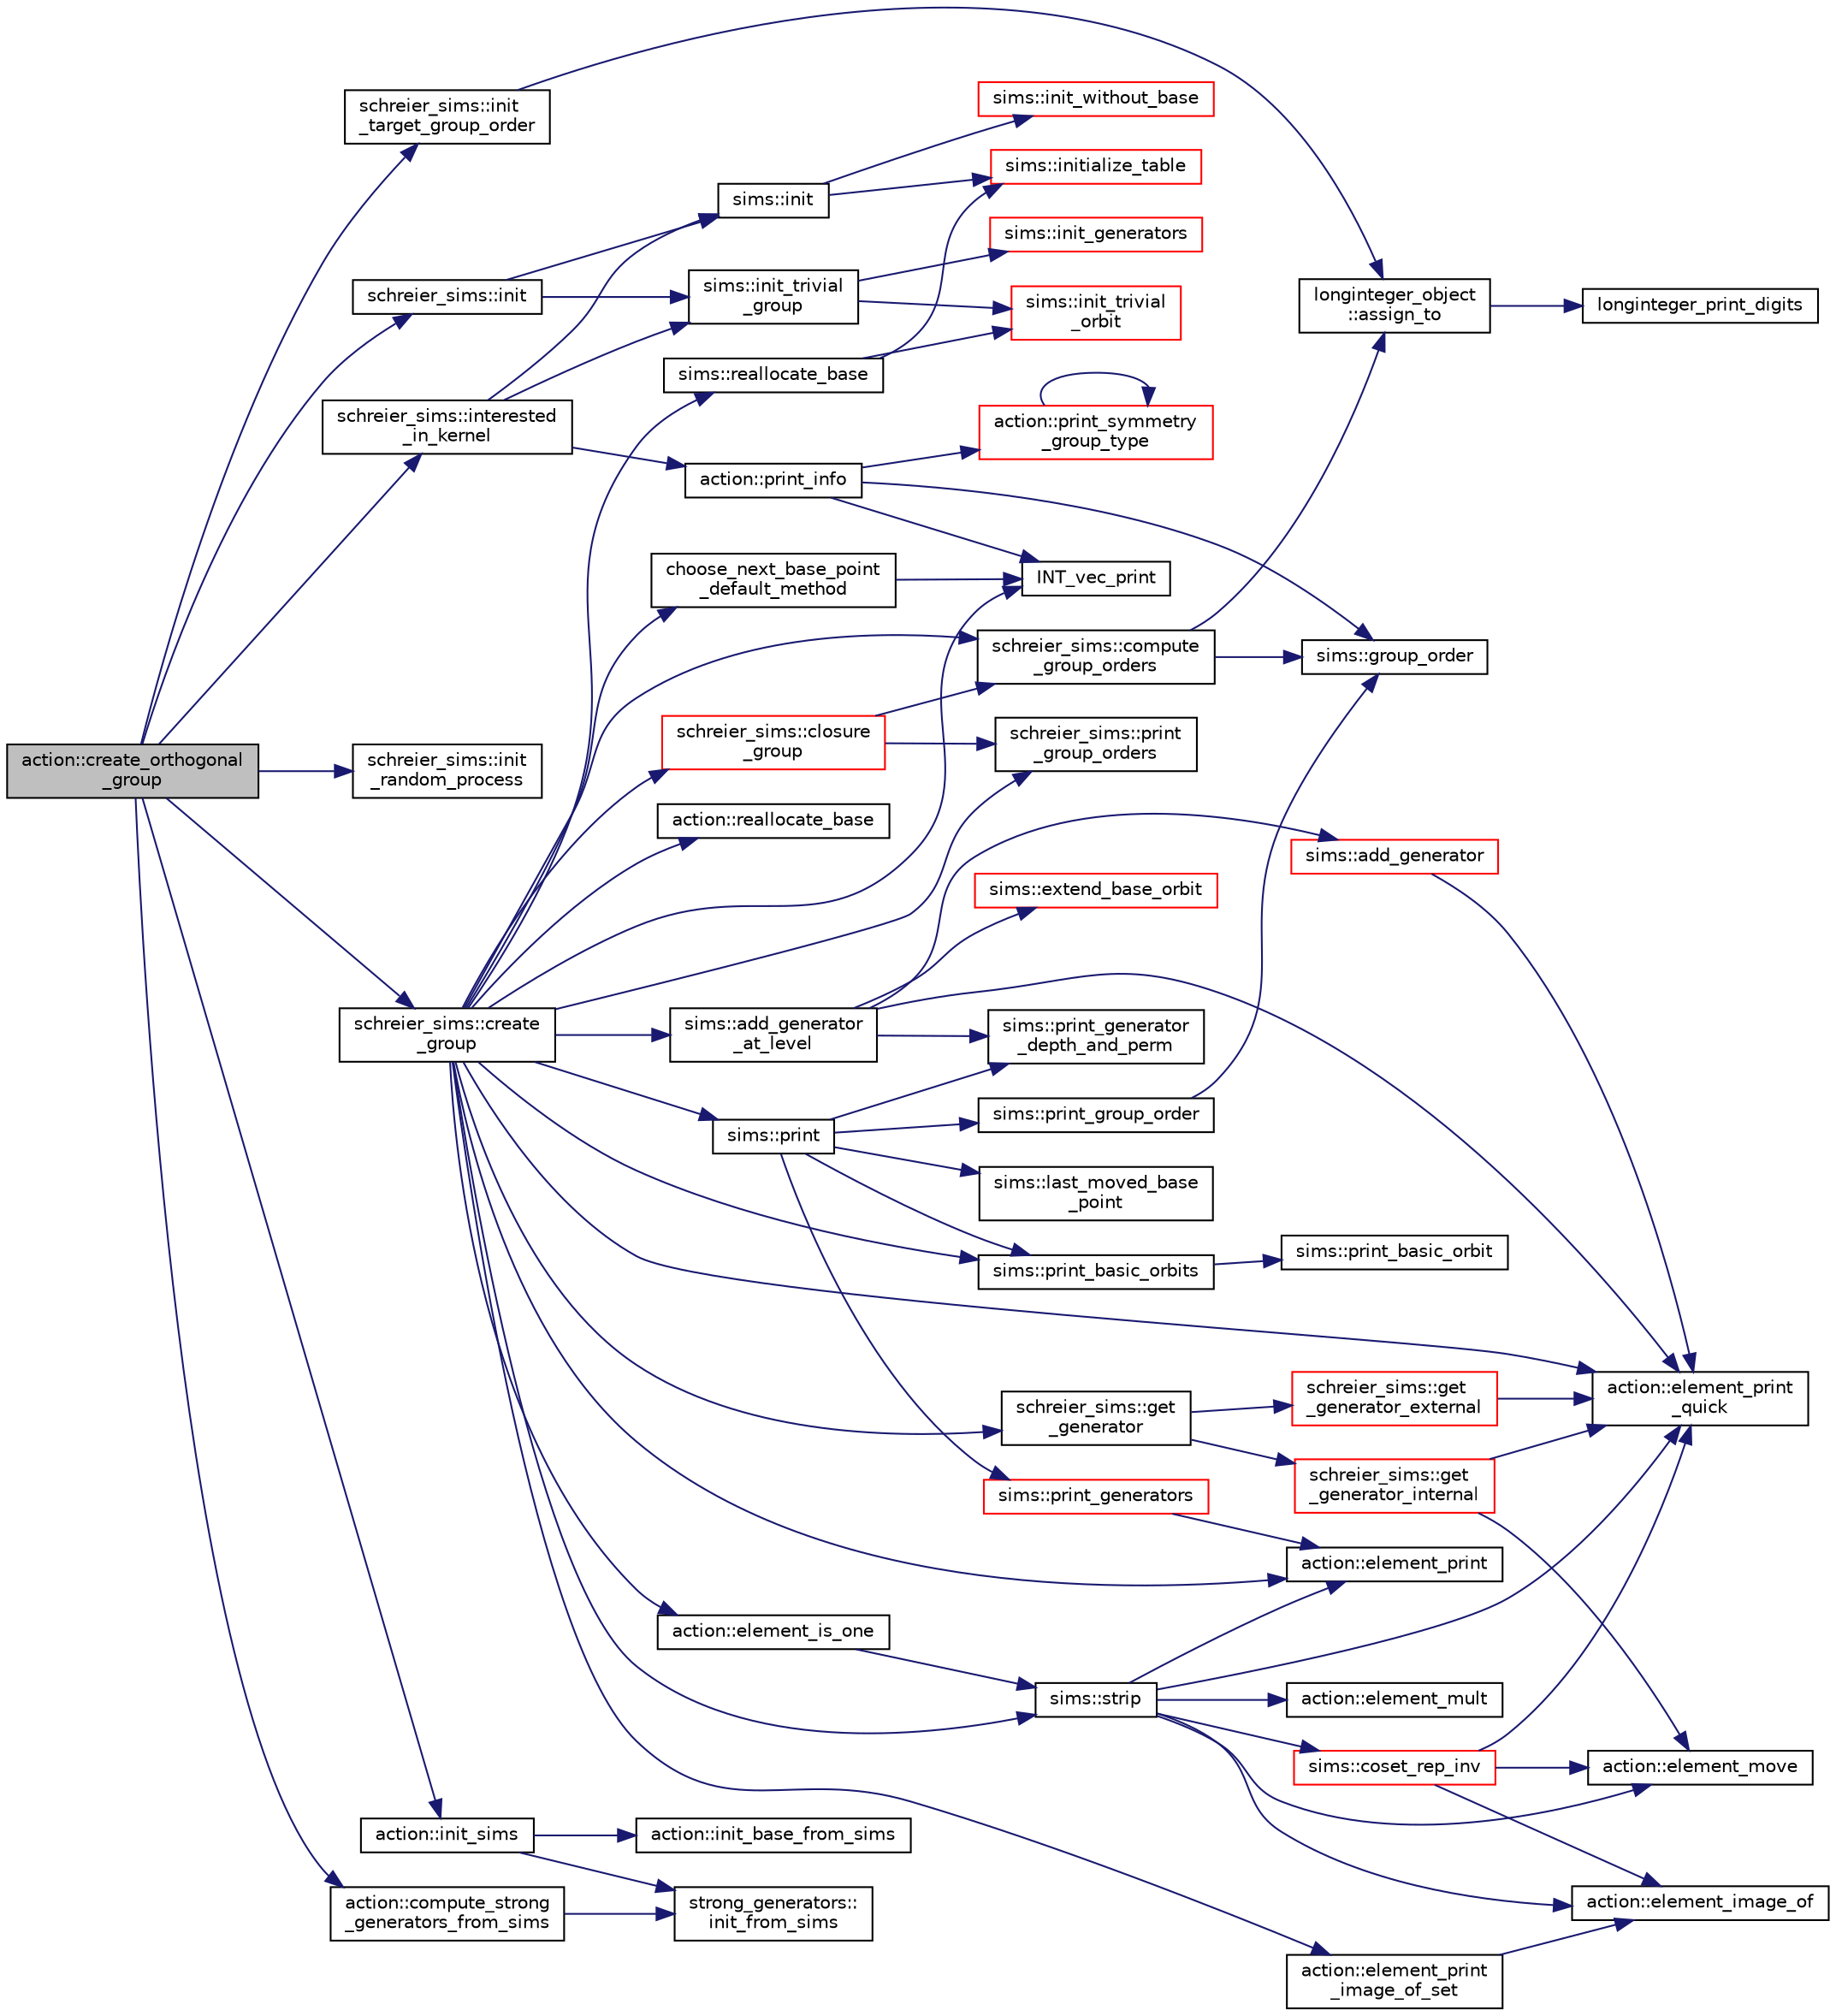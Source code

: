 digraph "action::create_orthogonal_group"
{
  edge [fontname="Helvetica",fontsize="10",labelfontname="Helvetica",labelfontsize="10"];
  node [fontname="Helvetica",fontsize="10",shape=record];
  rankdir="LR";
  Node2807 [label="action::create_orthogonal\l_group",height=0.2,width=0.4,color="black", fillcolor="grey75", style="filled", fontcolor="black"];
  Node2807 -> Node2808 [color="midnightblue",fontsize="10",style="solid",fontname="Helvetica"];
  Node2808 [label="schreier_sims::init",height=0.2,width=0.4,color="black", fillcolor="white", style="filled",URL="$d0/da8/classschreier__sims.html#a360464a9d986401870264e415f132c67"];
  Node2808 -> Node2809 [color="midnightblue",fontsize="10",style="solid",fontname="Helvetica"];
  Node2809 [label="sims::init",height=0.2,width=0.4,color="black", fillcolor="white", style="filled",URL="$d9/df3/classsims.html#a02eb61ed14f75cfe4dc0770142c1bff0"];
  Node2809 -> Node2810 [color="midnightblue",fontsize="10",style="solid",fontname="Helvetica"];
  Node2810 [label="sims::init_without_base",height=0.2,width=0.4,color="red", fillcolor="white", style="filled",URL="$d9/df3/classsims.html#a1010f2dc330b7c5ae10128c0b7dcbefd"];
  Node2809 -> Node2813 [color="midnightblue",fontsize="10",style="solid",fontname="Helvetica"];
  Node2813 [label="sims::initialize_table",height=0.2,width=0.4,color="red", fillcolor="white", style="filled",URL="$d9/df3/classsims.html#abe36dd0812bde20447f5aaa8384596a7"];
  Node2808 -> Node2815 [color="midnightblue",fontsize="10",style="solid",fontname="Helvetica"];
  Node2815 [label="sims::init_trivial\l_group",height=0.2,width=0.4,color="black", fillcolor="white", style="filled",URL="$d9/df3/classsims.html#a6a55a0a4e5124654f999933fd635334a"];
  Node2815 -> Node2816 [color="midnightblue",fontsize="10",style="solid",fontname="Helvetica"];
  Node2816 [label="sims::init_generators",height=0.2,width=0.4,color="red", fillcolor="white", style="filled",URL="$d9/df3/classsims.html#aa2a7908389727bdfa05d034e8d53a818"];
  Node2815 -> Node2818 [color="midnightblue",fontsize="10",style="solid",fontname="Helvetica"];
  Node2818 [label="sims::init_trivial\l_orbit",height=0.2,width=0.4,color="red", fillcolor="white", style="filled",URL="$d9/df3/classsims.html#ac55702550a4671a721f78345dd9bff70"];
  Node2807 -> Node2820 [color="midnightblue",fontsize="10",style="solid",fontname="Helvetica"];
  Node2820 [label="schreier_sims::interested\l_in_kernel",height=0.2,width=0.4,color="black", fillcolor="white", style="filled",URL="$d0/da8/classschreier__sims.html#ae16c57c3e24bb0c2d2d5c8d8e73e4b95"];
  Node2820 -> Node2821 [color="midnightblue",fontsize="10",style="solid",fontname="Helvetica"];
  Node2821 [label="action::print_info",height=0.2,width=0.4,color="black", fillcolor="white", style="filled",URL="$d2/d86/classaction.html#a6f89e493e5c5a32e5c3b8963d438ce86"];
  Node2821 -> Node2822 [color="midnightblue",fontsize="10",style="solid",fontname="Helvetica"];
  Node2822 [label="action::print_symmetry\l_group_type",height=0.2,width=0.4,color="red", fillcolor="white", style="filled",URL="$d2/d86/classaction.html#aed811766c7e64fe2c853df8b0b67aa6e"];
  Node2822 -> Node2822 [color="midnightblue",fontsize="10",style="solid",fontname="Helvetica"];
  Node2821 -> Node2824 [color="midnightblue",fontsize="10",style="solid",fontname="Helvetica"];
  Node2824 [label="INT_vec_print",height=0.2,width=0.4,color="black", fillcolor="white", style="filled",URL="$df/dbf/sajeeb_8_c.html#a79a5901af0b47dd0d694109543c027fe"];
  Node2821 -> Node2825 [color="midnightblue",fontsize="10",style="solid",fontname="Helvetica"];
  Node2825 [label="sims::group_order",height=0.2,width=0.4,color="black", fillcolor="white", style="filled",URL="$d9/df3/classsims.html#aa442445175656570fa35febbe790efad"];
  Node2820 -> Node2809 [color="midnightblue",fontsize="10",style="solid",fontname="Helvetica"];
  Node2820 -> Node2815 [color="midnightblue",fontsize="10",style="solid",fontname="Helvetica"];
  Node2807 -> Node2826 [color="midnightblue",fontsize="10",style="solid",fontname="Helvetica"];
  Node2826 [label="schreier_sims::init\l_target_group_order",height=0.2,width=0.4,color="black", fillcolor="white", style="filled",URL="$d0/da8/classschreier__sims.html#af495ce69982ff0d5ceb09b40db328f60"];
  Node2826 -> Node2827 [color="midnightblue",fontsize="10",style="solid",fontname="Helvetica"];
  Node2827 [label="longinteger_object\l::assign_to",height=0.2,width=0.4,color="black", fillcolor="white", style="filled",URL="$dd/d7e/classlonginteger__object.html#a891b9d0947bfce181245ab5cffe9482a"];
  Node2827 -> Node2828 [color="midnightblue",fontsize="10",style="solid",fontname="Helvetica"];
  Node2828 [label="longinteger_print_digits",height=0.2,width=0.4,color="black", fillcolor="white", style="filled",URL="$de/dc5/algebra__and__number__theory_8h.html#ac2bac7b12f5b6440b8dad275cd7a157d"];
  Node2807 -> Node2829 [color="midnightblue",fontsize="10",style="solid",fontname="Helvetica"];
  Node2829 [label="schreier_sims::init\l_random_process",height=0.2,width=0.4,color="black", fillcolor="white", style="filled",URL="$d0/da8/classschreier__sims.html#a66ca3a0d4c0aba614240af7a665bdfac"];
  Node2807 -> Node2830 [color="midnightblue",fontsize="10",style="solid",fontname="Helvetica"];
  Node2830 [label="schreier_sims::create\l_group",height=0.2,width=0.4,color="black", fillcolor="white", style="filled",URL="$d0/da8/classschreier__sims.html#a1423aec8f5f7f69d0518cd4e69e29b07"];
  Node2830 -> Node2831 [color="midnightblue",fontsize="10",style="solid",fontname="Helvetica"];
  Node2831 [label="schreier_sims::compute\l_group_orders",height=0.2,width=0.4,color="black", fillcolor="white", style="filled",URL="$d0/da8/classschreier__sims.html#a2a6c775290e7dd8fd4404816dcc23421"];
  Node2831 -> Node2825 [color="midnightblue",fontsize="10",style="solid",fontname="Helvetica"];
  Node2831 -> Node2827 [color="midnightblue",fontsize="10",style="solid",fontname="Helvetica"];
  Node2830 -> Node2832 [color="midnightblue",fontsize="10",style="solid",fontname="Helvetica"];
  Node2832 [label="schreier_sims::print\l_group_orders",height=0.2,width=0.4,color="black", fillcolor="white", style="filled",URL="$d0/da8/classschreier__sims.html#ae4e882d0ce297dfede06520229e1de50"];
  Node2830 -> Node2833 [color="midnightblue",fontsize="10",style="solid",fontname="Helvetica"];
  Node2833 [label="schreier_sims::get\l_generator",height=0.2,width=0.4,color="black", fillcolor="white", style="filled",URL="$d0/da8/classschreier__sims.html#ab8cc956f8a60d3a28ff2418973a4ca58"];
  Node2833 -> Node2834 [color="midnightblue",fontsize="10",style="solid",fontname="Helvetica"];
  Node2834 [label="schreier_sims::get\l_generator_internal",height=0.2,width=0.4,color="red", fillcolor="white", style="filled",URL="$d0/da8/classschreier__sims.html#a8d2feedf9ac36e320ec0999b868a8f7b"];
  Node2834 -> Node2843 [color="midnightblue",fontsize="10",style="solid",fontname="Helvetica"];
  Node2843 [label="action::element_move",height=0.2,width=0.4,color="black", fillcolor="white", style="filled",URL="$d2/d86/classaction.html#a550947491bbb534d3d7951f50198a874"];
  Node2834 -> Node2841 [color="midnightblue",fontsize="10",style="solid",fontname="Helvetica"];
  Node2841 [label="action::element_print\l_quick",height=0.2,width=0.4,color="black", fillcolor="white", style="filled",URL="$d2/d86/classaction.html#a4844680cf6750396f76494a28655265b"];
  Node2833 -> Node2855 [color="midnightblue",fontsize="10",style="solid",fontname="Helvetica"];
  Node2855 [label="schreier_sims::get\l_generator_external",height=0.2,width=0.4,color="red", fillcolor="white", style="filled",URL="$d0/da8/classschreier__sims.html#a00f7c9c83b92d582c9a103787b39f1d4"];
  Node2855 -> Node2841 [color="midnightblue",fontsize="10",style="solid",fontname="Helvetica"];
  Node2830 -> Node2861 [color="midnightblue",fontsize="10",style="solid",fontname="Helvetica"];
  Node2861 [label="sims::strip",height=0.2,width=0.4,color="black", fillcolor="white", style="filled",URL="$d9/df3/classsims.html#a4d902cab732ddf9f60788dda85b0a775"];
  Node2861 -> Node2841 [color="midnightblue",fontsize="10",style="solid",fontname="Helvetica"];
  Node2861 -> Node2843 [color="midnightblue",fontsize="10",style="solid",fontname="Helvetica"];
  Node2861 -> Node2844 [color="midnightblue",fontsize="10",style="solid",fontname="Helvetica"];
  Node2844 [label="action::element_image_of",height=0.2,width=0.4,color="black", fillcolor="white", style="filled",URL="$d2/d86/classaction.html#ae09559d4537a048fc860f8a74a31393d"];
  Node2861 -> Node2853 [color="midnightblue",fontsize="10",style="solid",fontname="Helvetica"];
  Node2853 [label="sims::coset_rep_inv",height=0.2,width=0.4,color="red", fillcolor="white", style="filled",URL="$d9/df3/classsims.html#a388f523d4ec997fce4e9ede924de99b9"];
  Node2853 -> Node2841 [color="midnightblue",fontsize="10",style="solid",fontname="Helvetica"];
  Node2853 -> Node2844 [color="midnightblue",fontsize="10",style="solid",fontname="Helvetica"];
  Node2853 -> Node2843 [color="midnightblue",fontsize="10",style="solid",fontname="Helvetica"];
  Node2861 -> Node2846 [color="midnightblue",fontsize="10",style="solid",fontname="Helvetica"];
  Node2846 [label="action::element_print",height=0.2,width=0.4,color="black", fillcolor="white", style="filled",URL="$d2/d86/classaction.html#ae38c3ef3c1125213733d63c6fc3c40cd"];
  Node2861 -> Node2842 [color="midnightblue",fontsize="10",style="solid",fontname="Helvetica"];
  Node2842 [label="action::element_mult",height=0.2,width=0.4,color="black", fillcolor="white", style="filled",URL="$d2/d86/classaction.html#ae9e36b2cae1f0f7bd7144097fa9a34b3"];
  Node2830 -> Node2841 [color="midnightblue",fontsize="10",style="solid",fontname="Helvetica"];
  Node2830 -> Node2862 [color="midnightblue",fontsize="10",style="solid",fontname="Helvetica"];
  Node2862 [label="action::element_is_one",height=0.2,width=0.4,color="black", fillcolor="white", style="filled",URL="$d2/d86/classaction.html#aeb623ab323a151f64d713288cd13224d"];
  Node2862 -> Node2861 [color="midnightblue",fontsize="10",style="solid",fontname="Helvetica"];
  Node2830 -> Node2863 [color="midnightblue",fontsize="10",style="solid",fontname="Helvetica"];
  Node2863 [label="choose_next_base_point\l_default_method",height=0.2,width=0.4,color="black", fillcolor="white", style="filled",URL="$d5/d90/action__global_8_c.html#aa8a0dd82f9ba29cb6f07b63528ff3763"];
  Node2863 -> Node2824 [color="midnightblue",fontsize="10",style="solid",fontname="Helvetica"];
  Node2830 -> Node2847 [color="midnightblue",fontsize="10",style="solid",fontname="Helvetica"];
  Node2847 [label="sims::print",height=0.2,width=0.4,color="black", fillcolor="white", style="filled",URL="$d9/df3/classsims.html#a93c3d22dc3ac6d78acc60bad65234944"];
  Node2847 -> Node2848 [color="midnightblue",fontsize="10",style="solid",fontname="Helvetica"];
  Node2848 [label="sims::last_moved_base\l_point",height=0.2,width=0.4,color="black", fillcolor="white", style="filled",URL="$d9/df3/classsims.html#ab7549d6212df09ad5fdcc8b5edbe8806"];
  Node2847 -> Node2849 [color="midnightblue",fontsize="10",style="solid",fontname="Helvetica"];
  Node2849 [label="sims::print_group_order",height=0.2,width=0.4,color="black", fillcolor="white", style="filled",URL="$d9/df3/classsims.html#a2fc3bfc40a993e0a6902374465304c0c"];
  Node2849 -> Node2825 [color="midnightblue",fontsize="10",style="solid",fontname="Helvetica"];
  Node2847 -> Node2850 [color="midnightblue",fontsize="10",style="solid",fontname="Helvetica"];
  Node2850 [label="sims::print_generator\l_depth_and_perm",height=0.2,width=0.4,color="black", fillcolor="white", style="filled",URL="$d9/df3/classsims.html#a4630b82437f49635da45c5fc1953d919"];
  Node2847 -> Node2851 [color="midnightblue",fontsize="10",style="solid",fontname="Helvetica"];
  Node2851 [label="sims::print_generators",height=0.2,width=0.4,color="red", fillcolor="white", style="filled",URL="$d9/df3/classsims.html#a49dfebd7ef9b23cb3c1264bc462f2233"];
  Node2851 -> Node2846 [color="midnightblue",fontsize="10",style="solid",fontname="Helvetica"];
  Node2847 -> Node2852 [color="midnightblue",fontsize="10",style="solid",fontname="Helvetica"];
  Node2852 [label="sims::print_basic_orbits",height=0.2,width=0.4,color="black", fillcolor="white", style="filled",URL="$d9/df3/classsims.html#ab26955fba9bb5a6fe176b4f12d0a6c5a"];
  Node2852 -> Node2845 [color="midnightblue",fontsize="10",style="solid",fontname="Helvetica"];
  Node2845 [label="sims::print_basic_orbit",height=0.2,width=0.4,color="black", fillcolor="white", style="filled",URL="$d9/df3/classsims.html#ae777e80bb7cef4f757c701173f924a6d"];
  Node2830 -> Node2852 [color="midnightblue",fontsize="10",style="solid",fontname="Helvetica"];
  Node2830 -> Node2864 [color="midnightblue",fontsize="10",style="solid",fontname="Helvetica"];
  Node2864 [label="action::element_print\l_image_of_set",height=0.2,width=0.4,color="black", fillcolor="white", style="filled",URL="$d2/d86/classaction.html#aee1fcf04d4d80369d3f3857d411a2535"];
  Node2864 -> Node2844 [color="midnightblue",fontsize="10",style="solid",fontname="Helvetica"];
  Node2830 -> Node2846 [color="midnightblue",fontsize="10",style="solid",fontname="Helvetica"];
  Node2830 -> Node2865 [color="midnightblue",fontsize="10",style="solid",fontname="Helvetica"];
  Node2865 [label="sims::add_generator\l_at_level",height=0.2,width=0.4,color="black", fillcolor="white", style="filled",URL="$d9/df3/classsims.html#ac9f0f17058381524d70645e9d6893e4d"];
  Node2865 -> Node2841 [color="midnightblue",fontsize="10",style="solid",fontname="Helvetica"];
  Node2865 -> Node2866 [color="midnightblue",fontsize="10",style="solid",fontname="Helvetica"];
  Node2866 [label="sims::add_generator",height=0.2,width=0.4,color="red", fillcolor="white", style="filled",URL="$d9/df3/classsims.html#add28c3fa3ed9825c7ccb4b1fb7ac22d4"];
  Node2866 -> Node2841 [color="midnightblue",fontsize="10",style="solid",fontname="Helvetica"];
  Node2865 -> Node2850 [color="midnightblue",fontsize="10",style="solid",fontname="Helvetica"];
  Node2865 -> Node2873 [color="midnightblue",fontsize="10",style="solid",fontname="Helvetica"];
  Node2873 [label="sims::extend_base_orbit",height=0.2,width=0.4,color="red", fillcolor="white", style="filled",URL="$d9/df3/classsims.html#a1ded039dbe83239f4e116fe5b84fdcea"];
  Node2830 -> Node2874 [color="midnightblue",fontsize="10",style="solid",fontname="Helvetica"];
  Node2874 [label="action::reallocate_base",height=0.2,width=0.4,color="black", fillcolor="white", style="filled",URL="$d2/d86/classaction.html#a59ea889d3aa9e9aee86ffee6b7785bfd"];
  Node2830 -> Node2875 [color="midnightblue",fontsize="10",style="solid",fontname="Helvetica"];
  Node2875 [label="sims::reallocate_base",height=0.2,width=0.4,color="black", fillcolor="white", style="filled",URL="$d9/df3/classsims.html#a9768b0070683ba04b4211aa8d0de7fbd"];
  Node2875 -> Node2813 [color="midnightblue",fontsize="10",style="solid",fontname="Helvetica"];
  Node2875 -> Node2818 [color="midnightblue",fontsize="10",style="solid",fontname="Helvetica"];
  Node2830 -> Node2876 [color="midnightblue",fontsize="10",style="solid",fontname="Helvetica"];
  Node2876 [label="schreier_sims::closure\l_group",height=0.2,width=0.4,color="red", fillcolor="white", style="filled",URL="$d0/da8/classschreier__sims.html#ab7b5e8db97b550983b0213f713365feb"];
  Node2876 -> Node2831 [color="midnightblue",fontsize="10",style="solid",fontname="Helvetica"];
  Node2876 -> Node2832 [color="midnightblue",fontsize="10",style="solid",fontname="Helvetica"];
  Node2830 -> Node2824 [color="midnightblue",fontsize="10",style="solid",fontname="Helvetica"];
  Node2807 -> Node2890 [color="midnightblue",fontsize="10",style="solid",fontname="Helvetica"];
  Node2890 [label="action::init_sims",height=0.2,width=0.4,color="black", fillcolor="white", style="filled",URL="$d2/d86/classaction.html#a74656357e44267b594ede82318fe124c"];
  Node2890 -> Node2891 [color="midnightblue",fontsize="10",style="solid",fontname="Helvetica"];
  Node2891 [label="action::init_base_from_sims",height=0.2,width=0.4,color="black", fillcolor="white", style="filled",URL="$d2/d86/classaction.html#a3af19dd4cf854ee26d53409cd4762d3f"];
  Node2890 -> Node2892 [color="midnightblue",fontsize="10",style="solid",fontname="Helvetica"];
  Node2892 [label="strong_generators::\linit_from_sims",height=0.2,width=0.4,color="black", fillcolor="white", style="filled",URL="$dc/d09/classstrong__generators.html#a2b997decdab82e889c1151f29a846a66"];
  Node2807 -> Node2893 [color="midnightblue",fontsize="10",style="solid",fontname="Helvetica"];
  Node2893 [label="action::compute_strong\l_generators_from_sims",height=0.2,width=0.4,color="black", fillcolor="white", style="filled",URL="$d2/d86/classaction.html#adb6285ff557ef0f7f832278a4115303f"];
  Node2893 -> Node2892 [color="midnightblue",fontsize="10",style="solid",fontname="Helvetica"];
}
